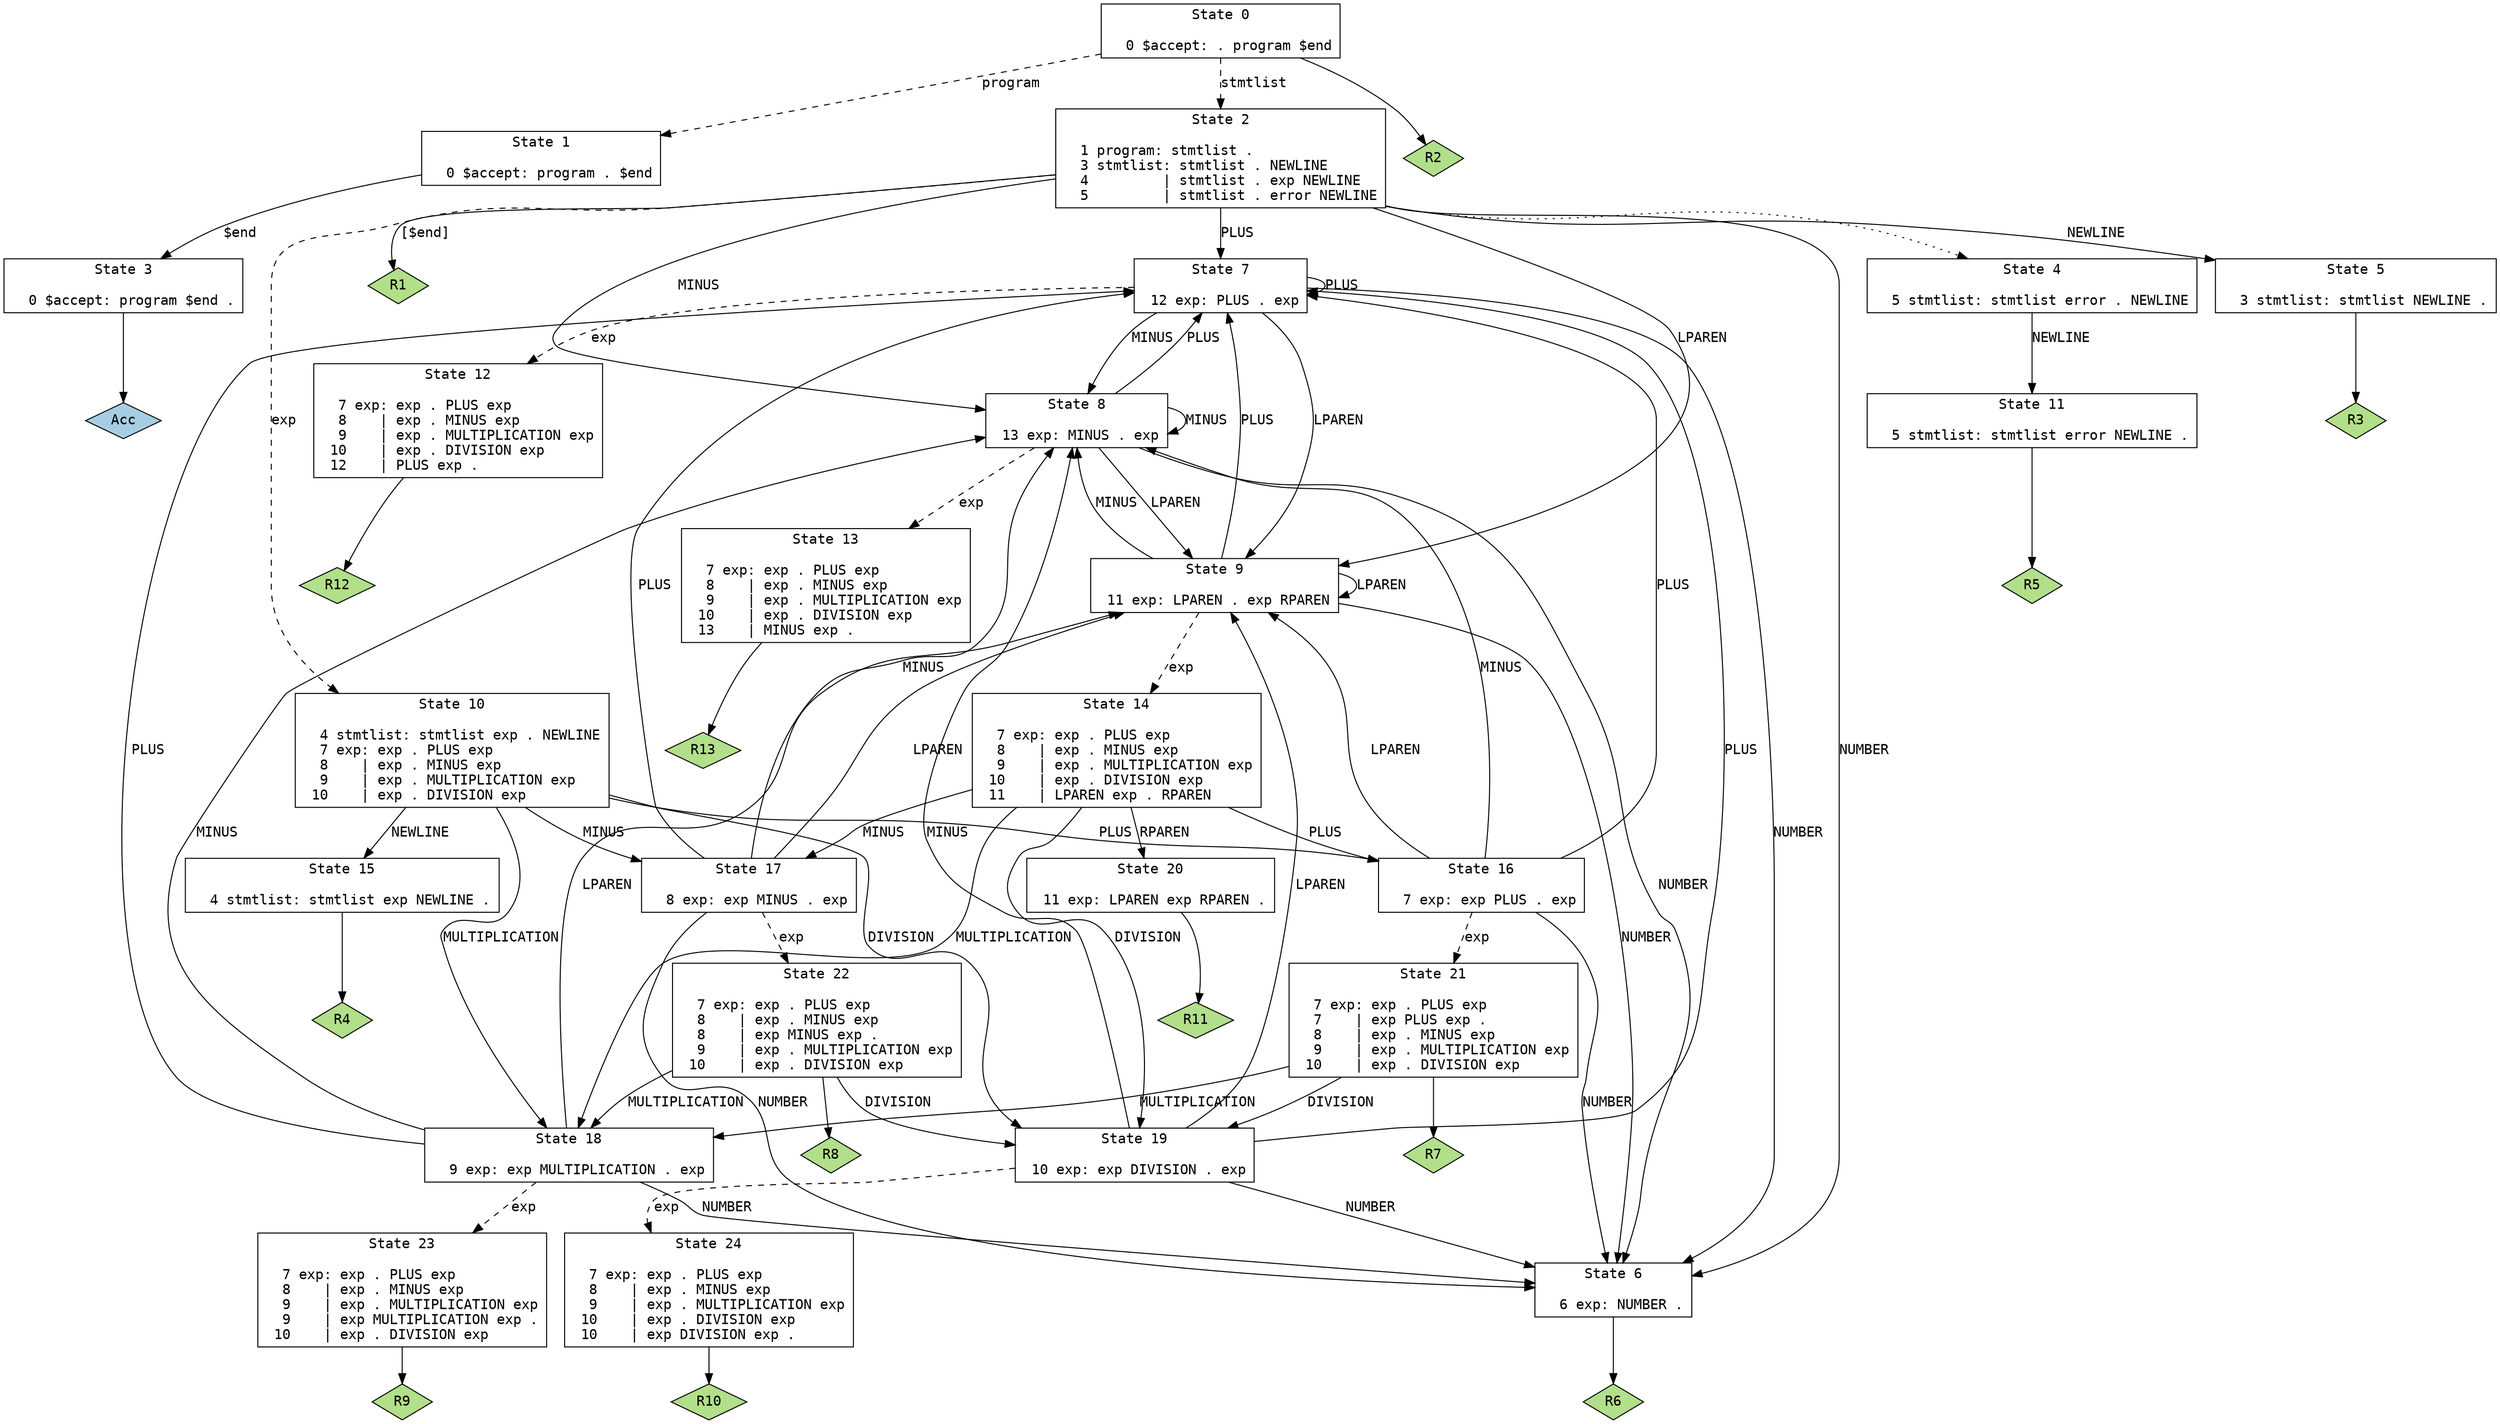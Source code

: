 // Generated by GNU Bison 3.0.4.
// Report bugs to <bug-bison@gnu.org>.
// Home page: <http://www.gnu.org/software/bison/>.

digraph "interpreter.y"
{
  node [fontname = courier, shape = box, colorscheme = paired6]
  edge [fontname = courier]

  0 [label="State 0\n\l  0 $accept: . program $end\l"]
  0 -> 1 [style=dashed label="program"]
  0 -> 2 [style=dashed label="stmtlist"]
  0 -> "0R2" [style=solid]
 "0R2" [label="R2", fillcolor=3, shape=diamond, style=filled]
  1 [label="State 1\n\l  0 $accept: program . $end\l"]
  1 -> 3 [style=solid label="$end"]
  2 [label="State 2\n\l  1 program: stmtlist .\l  3 stmtlist: stmtlist . NEWLINE\l  4         | stmtlist . exp NEWLINE\l  5         | stmtlist . error NEWLINE\l"]
  2 -> 4 [style=dotted]
  2 -> 5 [style=solid label="NEWLINE"]
  2 -> 6 [style=solid label="NUMBER"]
  2 -> 7 [style=solid label="PLUS"]
  2 -> 8 [style=solid label="MINUS"]
  2 -> 9 [style=solid label="LPAREN"]
  2 -> 10 [style=dashed label="exp"]
  2 -> "2R1" [label="[$end]", style=solid]
 "2R1" [label="R1", fillcolor=3, shape=diamond, style=filled]
  3 [label="State 3\n\l  0 $accept: program $end .\l"]
  3 -> "3R0" [style=solid]
 "3R0" [label="Acc", fillcolor=1, shape=diamond, style=filled]
  4 [label="State 4\n\l  5 stmtlist: stmtlist error . NEWLINE\l"]
  4 -> 11 [style=solid label="NEWLINE"]
  5 [label="State 5\n\l  3 stmtlist: stmtlist NEWLINE .\l"]
  5 -> "5R3" [style=solid]
 "5R3" [label="R3", fillcolor=3, shape=diamond, style=filled]
  6 [label="State 6\n\l  6 exp: NUMBER .\l"]
  6 -> "6R6" [style=solid]
 "6R6" [label="R6", fillcolor=3, shape=diamond, style=filled]
  7 [label="State 7\n\l 12 exp: PLUS . exp\l"]
  7 -> 6 [style=solid label="NUMBER"]
  7 -> 7 [style=solid label="PLUS"]
  7 -> 8 [style=solid label="MINUS"]
  7 -> 9 [style=solid label="LPAREN"]
  7 -> 12 [style=dashed label="exp"]
  8 [label="State 8\n\l 13 exp: MINUS . exp\l"]
  8 -> 6 [style=solid label="NUMBER"]
  8 -> 7 [style=solid label="PLUS"]
  8 -> 8 [style=solid label="MINUS"]
  8 -> 9 [style=solid label="LPAREN"]
  8 -> 13 [style=dashed label="exp"]
  9 [label="State 9\n\l 11 exp: LPAREN . exp RPAREN\l"]
  9 -> 6 [style=solid label="NUMBER"]
  9 -> 7 [style=solid label="PLUS"]
  9 -> 8 [style=solid label="MINUS"]
  9 -> 9 [style=solid label="LPAREN"]
  9 -> 14 [style=dashed label="exp"]
  10 [label="State 10\n\l  4 stmtlist: stmtlist exp . NEWLINE\l  7 exp: exp . PLUS exp\l  8    | exp . MINUS exp\l  9    | exp . MULTIPLICATION exp\l 10    | exp . DIVISION exp\l"]
  10 -> 15 [style=solid label="NEWLINE"]
  10 -> 16 [style=solid label="PLUS"]
  10 -> 17 [style=solid label="MINUS"]
  10 -> 18 [style=solid label="MULTIPLICATION"]
  10 -> 19 [style=solid label="DIVISION"]
  11 [label="State 11\n\l  5 stmtlist: stmtlist error NEWLINE .\l"]
  11 -> "11R5" [style=solid]
 "11R5" [label="R5", fillcolor=3, shape=diamond, style=filled]
  12 [label="State 12\n\l  7 exp: exp . PLUS exp\l  8    | exp . MINUS exp\l  9    | exp . MULTIPLICATION exp\l 10    | exp . DIVISION exp\l 12    | PLUS exp .\l"]
  12 -> "12R12" [style=solid]
 "12R12" [label="R12", fillcolor=3, shape=diamond, style=filled]
  13 [label="State 13\n\l  7 exp: exp . PLUS exp\l  8    | exp . MINUS exp\l  9    | exp . MULTIPLICATION exp\l 10    | exp . DIVISION exp\l 13    | MINUS exp .\l"]
  13 -> "13R13" [style=solid]
 "13R13" [label="R13", fillcolor=3, shape=diamond, style=filled]
  14 [label="State 14\n\l  7 exp: exp . PLUS exp\l  8    | exp . MINUS exp\l  9    | exp . MULTIPLICATION exp\l 10    | exp . DIVISION exp\l 11    | LPAREN exp . RPAREN\l"]
  14 -> 16 [style=solid label="PLUS"]
  14 -> 17 [style=solid label="MINUS"]
  14 -> 18 [style=solid label="MULTIPLICATION"]
  14 -> 19 [style=solid label="DIVISION"]
  14 -> 20 [style=solid label="RPAREN"]
  15 [label="State 15\n\l  4 stmtlist: stmtlist exp NEWLINE .\l"]
  15 -> "15R4" [style=solid]
 "15R4" [label="R4", fillcolor=3, shape=diamond, style=filled]
  16 [label="State 16\n\l  7 exp: exp PLUS . exp\l"]
  16 -> 6 [style=solid label="NUMBER"]
  16 -> 7 [style=solid label="PLUS"]
  16 -> 8 [style=solid label="MINUS"]
  16 -> 9 [style=solid label="LPAREN"]
  16 -> 21 [style=dashed label="exp"]
  17 [label="State 17\n\l  8 exp: exp MINUS . exp\l"]
  17 -> 6 [style=solid label="NUMBER"]
  17 -> 7 [style=solid label="PLUS"]
  17 -> 8 [style=solid label="MINUS"]
  17 -> 9 [style=solid label="LPAREN"]
  17 -> 22 [style=dashed label="exp"]
  18 [label="State 18\n\l  9 exp: exp MULTIPLICATION . exp\l"]
  18 -> 6 [style=solid label="NUMBER"]
  18 -> 7 [style=solid label="PLUS"]
  18 -> 8 [style=solid label="MINUS"]
  18 -> 9 [style=solid label="LPAREN"]
  18 -> 23 [style=dashed label="exp"]
  19 [label="State 19\n\l 10 exp: exp DIVISION . exp\l"]
  19 -> 6 [style=solid label="NUMBER"]
  19 -> 7 [style=solid label="PLUS"]
  19 -> 8 [style=solid label="MINUS"]
  19 -> 9 [style=solid label="LPAREN"]
  19 -> 24 [style=dashed label="exp"]
  20 [label="State 20\n\l 11 exp: LPAREN exp RPAREN .\l"]
  20 -> "20R11" [style=solid]
 "20R11" [label="R11", fillcolor=3, shape=diamond, style=filled]
  21 [label="State 21\n\l  7 exp: exp . PLUS exp\l  7    | exp PLUS exp .\l  8    | exp . MINUS exp\l  9    | exp . MULTIPLICATION exp\l 10    | exp . DIVISION exp\l"]
  21 -> 18 [style=solid label="MULTIPLICATION"]
  21 -> 19 [style=solid label="DIVISION"]
  21 -> "21R7" [style=solid]
 "21R7" [label="R7", fillcolor=3, shape=diamond, style=filled]
  22 [label="State 22\n\l  7 exp: exp . PLUS exp\l  8    | exp . MINUS exp\l  8    | exp MINUS exp .\l  9    | exp . MULTIPLICATION exp\l 10    | exp . DIVISION exp\l"]
  22 -> 18 [style=solid label="MULTIPLICATION"]
  22 -> 19 [style=solid label="DIVISION"]
  22 -> "22R8" [style=solid]
 "22R8" [label="R8", fillcolor=3, shape=diamond, style=filled]
  23 [label="State 23\n\l  7 exp: exp . PLUS exp\l  8    | exp . MINUS exp\l  9    | exp . MULTIPLICATION exp\l  9    | exp MULTIPLICATION exp .\l 10    | exp . DIVISION exp\l"]
  23 -> "23R9" [style=solid]
 "23R9" [label="R9", fillcolor=3, shape=diamond, style=filled]
  24 [label="State 24\n\l  7 exp: exp . PLUS exp\l  8    | exp . MINUS exp\l  9    | exp . MULTIPLICATION exp\l 10    | exp . DIVISION exp\l 10    | exp DIVISION exp .\l"]
  24 -> "24R10" [style=solid]
 "24R10" [label="R10", fillcolor=3, shape=diamond, style=filled]
}
